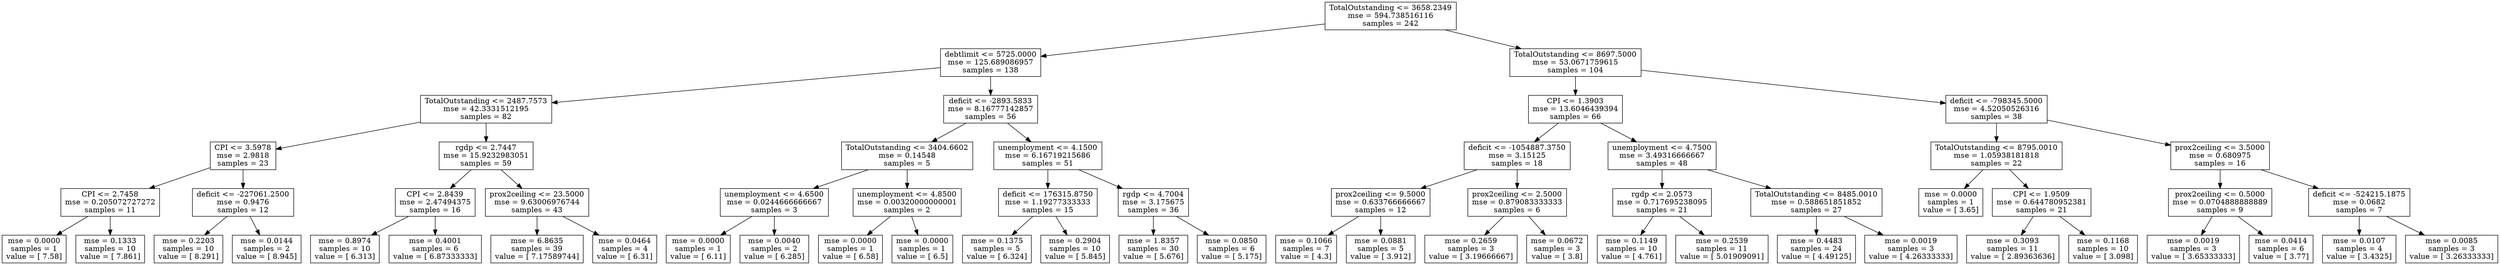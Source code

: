 digraph Tree {
0 [label="TotalOutstanding <= 3658.2349\nmse = 594.738516116\nsamples = 242", shape="box"] ;
1 [label="debtlimit <= 5725.0000\nmse = 125.689086957\nsamples = 138", shape="box"] ;
0 -> 1 ;
2 [label="TotalOutstanding <= 2487.7573\nmse = 42.3331512195\nsamples = 82", shape="box"] ;
1 -> 2 ;
3 [label="CPI <= 3.5978\nmse = 2.9818\nsamples = 23", shape="box"] ;
2 -> 3 ;
4 [label="CPI <= 2.7458\nmse = 0.205072727272\nsamples = 11", shape="box"] ;
3 -> 4 ;
5 [label="mse = 0.0000\nsamples = 1\nvalue = [ 7.58]", shape="box"] ;
4 -> 5 ;
6 [label="mse = 0.1333\nsamples = 10\nvalue = [ 7.861]", shape="box"] ;
4 -> 6 ;
7 [label="deficit <= -227061.2500\nmse = 0.9476\nsamples = 12", shape="box"] ;
3 -> 7 ;
8 [label="mse = 0.2203\nsamples = 10\nvalue = [ 8.291]", shape="box"] ;
7 -> 8 ;
9 [label="mse = 0.0144\nsamples = 2\nvalue = [ 8.945]", shape="box"] ;
7 -> 9 ;
10 [label="rgdp <= 2.7447\nmse = 15.9232983051\nsamples = 59", shape="box"] ;
2 -> 10 ;
11 [label="CPI <= 2.8439\nmse = 2.47494375\nsamples = 16", shape="box"] ;
10 -> 11 ;
12 [label="mse = 0.8974\nsamples = 10\nvalue = [ 6.313]", shape="box"] ;
11 -> 12 ;
13 [label="mse = 0.4001\nsamples = 6\nvalue = [ 6.87333333]", shape="box"] ;
11 -> 13 ;
14 [label="prox2ceiling <= 23.5000\nmse = 9.63006976744\nsamples = 43", shape="box"] ;
10 -> 14 ;
15 [label="mse = 6.8635\nsamples = 39\nvalue = [ 7.17589744]", shape="box"] ;
14 -> 15 ;
16 [label="mse = 0.0464\nsamples = 4\nvalue = [ 6.31]", shape="box"] ;
14 -> 16 ;
17 [label="deficit <= -2893.5833\nmse = 8.16777142857\nsamples = 56", shape="box"] ;
1 -> 17 ;
18 [label="TotalOutstanding <= 3404.6602\nmse = 0.14548\nsamples = 5", shape="box"] ;
17 -> 18 ;
19 [label="unemployment <= 4.6500\nmse = 0.0244666666667\nsamples = 3", shape="box"] ;
18 -> 19 ;
20 [label="mse = 0.0000\nsamples = 1\nvalue = [ 6.11]", shape="box"] ;
19 -> 20 ;
21 [label="mse = 0.0040\nsamples = 2\nvalue = [ 6.285]", shape="box"] ;
19 -> 21 ;
22 [label="unemployment <= 4.8500\nmse = 0.00320000000001\nsamples = 2", shape="box"] ;
18 -> 22 ;
23 [label="mse = 0.0000\nsamples = 1\nvalue = [ 6.58]", shape="box"] ;
22 -> 23 ;
24 [label="mse = 0.0000\nsamples = 1\nvalue = [ 6.5]", shape="box"] ;
22 -> 24 ;
25 [label="unemployment <= 4.1500\nmse = 6.16719215686\nsamples = 51", shape="box"] ;
17 -> 25 ;
26 [label="deficit <= 176315.8750\nmse = 1.19277333333\nsamples = 15", shape="box"] ;
25 -> 26 ;
27 [label="mse = 0.1375\nsamples = 5\nvalue = [ 6.324]", shape="box"] ;
26 -> 27 ;
28 [label="mse = 0.2904\nsamples = 10\nvalue = [ 5.845]", shape="box"] ;
26 -> 28 ;
29 [label="rgdp <= 4.7004\nmse = 3.175675\nsamples = 36", shape="box"] ;
25 -> 29 ;
30 [label="mse = 1.8357\nsamples = 30\nvalue = [ 5.676]", shape="box"] ;
29 -> 30 ;
31 [label="mse = 0.0850\nsamples = 6\nvalue = [ 5.175]", shape="box"] ;
29 -> 31 ;
32 [label="TotalOutstanding <= 8697.5000\nmse = 53.0671759615\nsamples = 104", shape="box"] ;
0 -> 32 ;
33 [label="CPI <= 1.3903\nmse = 13.6046439394\nsamples = 66", shape="box"] ;
32 -> 33 ;
34 [label="deficit <= -1054887.3750\nmse = 3.15125\nsamples = 18", shape="box"] ;
33 -> 34 ;
35 [label="prox2ceiling <= 9.5000\nmse = 0.633766666667\nsamples = 12", shape="box"] ;
34 -> 35 ;
36 [label="mse = 0.1066\nsamples = 7\nvalue = [ 4.3]", shape="box"] ;
35 -> 36 ;
37 [label="mse = 0.0881\nsamples = 5\nvalue = [ 3.912]", shape="box"] ;
35 -> 37 ;
38 [label="prox2ceiling <= 2.5000\nmse = 0.879083333333\nsamples = 6", shape="box"] ;
34 -> 38 ;
39 [label="mse = 0.2659\nsamples = 3\nvalue = [ 3.19666667]", shape="box"] ;
38 -> 39 ;
40 [label="mse = 0.0672\nsamples = 3\nvalue = [ 3.8]", shape="box"] ;
38 -> 40 ;
41 [label="unemployment <= 4.7500\nmse = 3.49316666667\nsamples = 48", shape="box"] ;
33 -> 41 ;
42 [label="rgdp <= 2.0573\nmse = 0.717695238095\nsamples = 21", shape="box"] ;
41 -> 42 ;
43 [label="mse = 0.1149\nsamples = 10\nvalue = [ 4.761]", shape="box"] ;
42 -> 43 ;
44 [label="mse = 0.2539\nsamples = 11\nvalue = [ 5.01909091]", shape="box"] ;
42 -> 44 ;
45 [label="TotalOutstanding <= 8485.0010\nmse = 0.588651851852\nsamples = 27", shape="box"] ;
41 -> 45 ;
46 [label="mse = 0.4483\nsamples = 24\nvalue = [ 4.49125]", shape="box"] ;
45 -> 46 ;
47 [label="mse = 0.0019\nsamples = 3\nvalue = [ 4.26333333]", shape="box"] ;
45 -> 47 ;
48 [label="deficit <= -798345.5000\nmse = 4.52050526316\nsamples = 38", shape="box"] ;
32 -> 48 ;
49 [label="TotalOutstanding <= 8795.0010\nmse = 1.05938181818\nsamples = 22", shape="box"] ;
48 -> 49 ;
50 [label="mse = 0.0000\nsamples = 1\nvalue = [ 3.65]", shape="box"] ;
49 -> 50 ;
51 [label="CPI <= 1.9509\nmse = 0.644780952381\nsamples = 21", shape="box"] ;
49 -> 51 ;
52 [label="mse = 0.3093\nsamples = 11\nvalue = [ 2.89363636]", shape="box"] ;
51 -> 52 ;
53 [label="mse = 0.1168\nsamples = 10\nvalue = [ 3.098]", shape="box"] ;
51 -> 53 ;
54 [label="prox2ceiling <= 3.5000\nmse = 0.680975\nsamples = 16", shape="box"] ;
48 -> 54 ;
55 [label="prox2ceiling <= 0.5000\nmse = 0.0704888888889\nsamples = 9", shape="box"] ;
54 -> 55 ;
56 [label="mse = 0.0019\nsamples = 3\nvalue = [ 3.65333333]", shape="box"] ;
55 -> 56 ;
57 [label="mse = 0.0414\nsamples = 6\nvalue = [ 3.77]", shape="box"] ;
55 -> 57 ;
58 [label="deficit <= -524215.1875\nmse = 0.0682\nsamples = 7", shape="box"] ;
54 -> 58 ;
59 [label="mse = 0.0107\nsamples = 4\nvalue = [ 3.4325]", shape="box"] ;
58 -> 59 ;
60 [label="mse = 0.0085\nsamples = 3\nvalue = [ 3.26333333]", shape="box"] ;
58 -> 60 ;
}